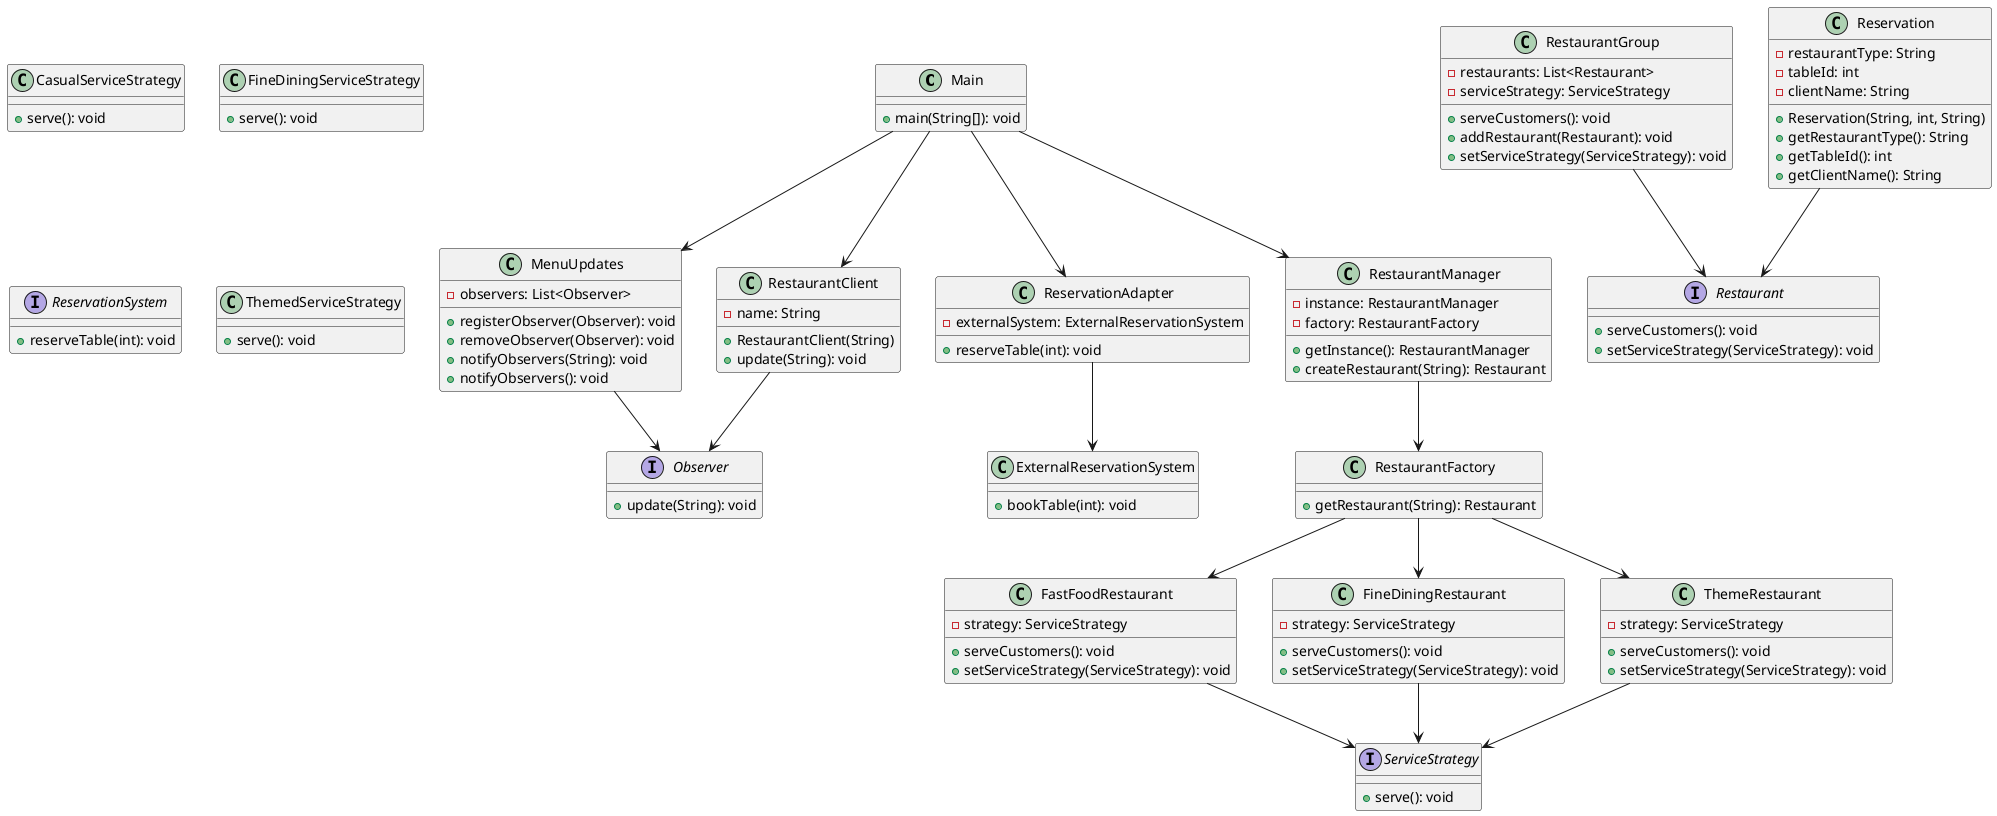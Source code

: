 @startuml

class Main {
    + main(String[]): void
}

class CasualServiceStrategy {
    + serve(): void
}

class FastFoodRestaurant {
    - strategy: ServiceStrategy
    + serveCustomers(): void
    + setServiceStrategy(ServiceStrategy): void
}

class FineDiningRestaurant {
    - strategy: ServiceStrategy
    + serveCustomers(): void
    + setServiceStrategy(ServiceStrategy): void
}

class FineDiningServiceStrategy {
    + serve(): void
}

class MenuUpdates {
    - observers: List<Observer>
    + registerObserver(Observer): void
    + removeObserver(Observer): void
    + notifyObservers(String): void
    + notifyObservers(): void
}

interface Observer {
    + update(String): void
}

class ReservationAdapter {
    - externalSystem: ExternalReservationSystem
    + reserveTable(int): void
}

interface ReservationSystem {
    + reserveTable(int): void
}

interface Restaurant {
    + serveCustomers(): void
    + setServiceStrategy(ServiceStrategy): void
}

class RestaurantClient {
    - name: String
    + RestaurantClient(String)
    + update(String): void
}

class RestaurantFactory {
    + getRestaurant(String): Restaurant
}

class RestaurantGroup {
    - restaurants: List<Restaurant>
    - serviceStrategy: ServiceStrategy
    + serveCustomers(): void
    + addRestaurant(Restaurant): void
    + setServiceStrategy(ServiceStrategy): void
}

class RestaurantManager {
    - instance: RestaurantManager
    - factory: RestaurantFactory
    + getInstance(): RestaurantManager
    + createRestaurant(String): Restaurant
}

interface ServiceStrategy {
    + serve(): void
}

class ThemedServiceStrategy {
    + serve(): void
}

class ThemeRestaurant {
    - strategy: ServiceStrategy
    + serveCustomers(): void
    + setServiceStrategy(ServiceStrategy): void
}

class ExternalReservationSystem {
    + bookTable(int): void
}

class Reservation {
    - restaurantType: String
    - tableId: int
    - clientName: String
    + Reservation(String, int, String)
    + getRestaurantType(): String
    + getTableId(): int
    + getClientName(): String
}

Main --> RestaurantManager
Main --> RestaurantClient
Main --> ReservationAdapter
Main --> MenuUpdates

ReservationAdapter --> ExternalReservationSystem

RestaurantManager --> RestaurantFactory

RestaurantClient --> Observer

RestaurantFactory --> FastFoodRestaurant
RestaurantFactory --> FineDiningRestaurant
RestaurantFactory --> ThemeRestaurant

FastFoodRestaurant --> ServiceStrategy
FineDiningRestaurant --> ServiceStrategy
ThemeRestaurant --> ServiceStrategy

MenuUpdates --> Observer

Reservation --> Restaurant

RestaurantGroup --> Restaurant

@enduml
